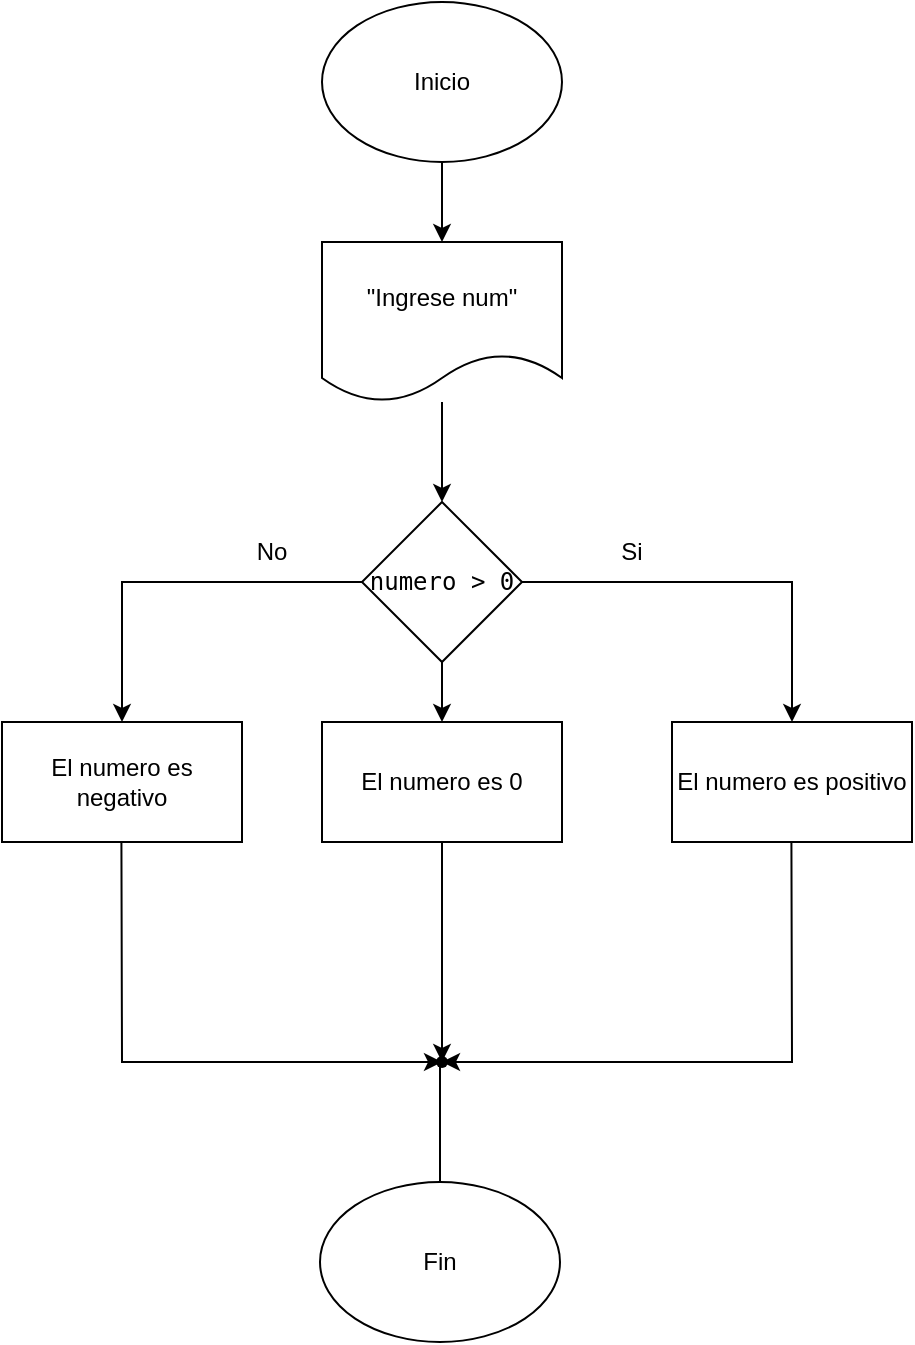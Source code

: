 <mxfile version="26.0.14">
  <diagram name="Página-1" id="X9920vYMc71vZ0TkeZwN">
    <mxGraphModel dx="446" dy="223" grid="1" gridSize="10" guides="1" tooltips="1" connect="1" arrows="1" fold="1" page="1" pageScale="1" pageWidth="850" pageHeight="1100" math="0" shadow="0">
      <root>
        <mxCell id="0" />
        <mxCell id="1" parent="0" />
        <mxCell id="jLUQCRqKbkbws3lhuzwO-13" value="" style="edgeStyle=orthogonalEdgeStyle;rounded=0;orthogonalLoop=1;jettySize=auto;html=1;" parent="1" source="jLUQCRqKbkbws3lhuzwO-1" target="jLUQCRqKbkbws3lhuzwO-12" edge="1">
          <mxGeometry relative="1" as="geometry" />
        </mxCell>
        <mxCell id="jLUQCRqKbkbws3lhuzwO-1" value="Inicio" style="ellipse;whiteSpace=wrap;html=1;" parent="1" vertex="1">
          <mxGeometry x="365" y="20" width="120" height="80" as="geometry" />
        </mxCell>
        <mxCell id="jLUQCRqKbkbws3lhuzwO-15" value="" style="edgeStyle=orthogonalEdgeStyle;rounded=0;orthogonalLoop=1;jettySize=auto;html=1;" parent="1" source="jLUQCRqKbkbws3lhuzwO-12" target="jLUQCRqKbkbws3lhuzwO-14" edge="1">
          <mxGeometry relative="1" as="geometry" />
        </mxCell>
        <mxCell id="jLUQCRqKbkbws3lhuzwO-12" value="&quot;Ingrese num&quot;" style="shape=document;whiteSpace=wrap;html=1;boundedLbl=1;" parent="1" vertex="1">
          <mxGeometry x="365" y="140" width="120" height="80" as="geometry" />
        </mxCell>
        <mxCell id="jLUQCRqKbkbws3lhuzwO-17" value="" style="edgeStyle=orthogonalEdgeStyle;rounded=0;orthogonalLoop=1;jettySize=auto;html=1;" parent="1" source="jLUQCRqKbkbws3lhuzwO-14" target="jLUQCRqKbkbws3lhuzwO-16" edge="1">
          <mxGeometry relative="1" as="geometry" />
        </mxCell>
        <mxCell id="jLUQCRqKbkbws3lhuzwO-19" value="" style="edgeStyle=orthogonalEdgeStyle;rounded=0;orthogonalLoop=1;jettySize=auto;html=1;" parent="1" source="jLUQCRqKbkbws3lhuzwO-14" target="jLUQCRqKbkbws3lhuzwO-18" edge="1">
          <mxGeometry relative="1" as="geometry" />
        </mxCell>
        <mxCell id="jLUQCRqKbkbws3lhuzwO-21" value="" style="edgeStyle=orthogonalEdgeStyle;rounded=0;orthogonalLoop=1;jettySize=auto;html=1;" parent="1" source="jLUQCRqKbkbws3lhuzwO-14" target="jLUQCRqKbkbws3lhuzwO-20" edge="1">
          <mxGeometry relative="1" as="geometry" />
        </mxCell>
        <mxCell id="jLUQCRqKbkbws3lhuzwO-14" value="&lt;pre&gt;numero &amp;gt; 0&lt;/pre&gt;" style="rhombus;whiteSpace=wrap;html=1;" parent="1" vertex="1">
          <mxGeometry x="385" y="270" width="80" height="80" as="geometry" />
        </mxCell>
        <mxCell id="jLUQCRqKbkbws3lhuzwO-16" value="El numero es positivo" style="whiteSpace=wrap;html=1;" parent="1" vertex="1">
          <mxGeometry x="540" y="380" width="120" height="60" as="geometry" />
        </mxCell>
        <mxCell id="jLUQCRqKbkbws3lhuzwO-18" value="El numero es negativo" style="whiteSpace=wrap;html=1;" parent="1" vertex="1">
          <mxGeometry x="205" y="380" width="120" height="60" as="geometry" />
        </mxCell>
        <mxCell id="jLUQCRqKbkbws3lhuzwO-23" value="" style="edgeStyle=orthogonalEdgeStyle;rounded=0;orthogonalLoop=1;jettySize=auto;html=1;" parent="1" source="jLUQCRqKbkbws3lhuzwO-20" target="jLUQCRqKbkbws3lhuzwO-22" edge="1">
          <mxGeometry relative="1" as="geometry" />
        </mxCell>
        <mxCell id="jLUQCRqKbkbws3lhuzwO-20" value="El numero es 0" style="whiteSpace=wrap;html=1;" parent="1" vertex="1">
          <mxGeometry x="365" y="380" width="120" height="60" as="geometry" />
        </mxCell>
        <mxCell id="jLUQCRqKbkbws3lhuzwO-22" value="" style="shape=waypoint;sketch=0;size=6;pointerEvents=1;points=[];fillColor=default;resizable=0;rotatable=0;perimeter=centerPerimeter;snapToPoint=1;" parent="1" vertex="1">
          <mxGeometry x="415" y="540" width="20" height="20" as="geometry" />
        </mxCell>
        <mxCell id="jLUQCRqKbkbws3lhuzwO-26" value="" style="endArrow=classic;html=1;rounded=0;" parent="1" target="jLUQCRqKbkbws3lhuzwO-22" edge="1">
          <mxGeometry width="50" height="50" relative="1" as="geometry">
            <mxPoint x="264.71" y="440" as="sourcePoint" />
            <mxPoint x="265" y="570" as="targetPoint" />
            <Array as="points">
              <mxPoint x="265" y="550" />
            </Array>
          </mxGeometry>
        </mxCell>
        <mxCell id="jLUQCRqKbkbws3lhuzwO-27" value="" style="endArrow=classic;html=1;rounded=0;entryX=0.743;entryY=0.507;entryDx=0;entryDy=0;entryPerimeter=0;" parent="1" target="jLUQCRqKbkbws3lhuzwO-22" edge="1">
          <mxGeometry width="50" height="50" relative="1" as="geometry">
            <mxPoint x="599.71" y="440" as="sourcePoint" />
            <mxPoint x="599.71" y="540" as="targetPoint" />
            <Array as="points">
              <mxPoint x="600" y="550" />
            </Array>
          </mxGeometry>
        </mxCell>
        <mxCell id="jLUQCRqKbkbws3lhuzwO-28" value="" style="endArrow=none;html=1;rounded=0;" parent="1" target="jLUQCRqKbkbws3lhuzwO-29" edge="1">
          <mxGeometry width="50" height="50" relative="1" as="geometry">
            <mxPoint x="424" y="550" as="sourcePoint" />
            <mxPoint x="424" y="600" as="targetPoint" />
          </mxGeometry>
        </mxCell>
        <mxCell id="jLUQCRqKbkbws3lhuzwO-29" value="Fin" style="ellipse;whiteSpace=wrap;html=1;" parent="1" vertex="1">
          <mxGeometry x="364" y="610" width="120" height="80" as="geometry" />
        </mxCell>
        <mxCell id="lYQUKz545w9YkLZi3w9J-1" value="No" style="text;html=1;align=center;verticalAlign=middle;whiteSpace=wrap;rounded=0;" vertex="1" parent="1">
          <mxGeometry x="310" y="280" width="60" height="30" as="geometry" />
        </mxCell>
        <mxCell id="lYQUKz545w9YkLZi3w9J-2" value="Si" style="text;html=1;align=center;verticalAlign=middle;whiteSpace=wrap;rounded=0;" vertex="1" parent="1">
          <mxGeometry x="490" y="280" width="60" height="30" as="geometry" />
        </mxCell>
      </root>
    </mxGraphModel>
  </diagram>
</mxfile>

